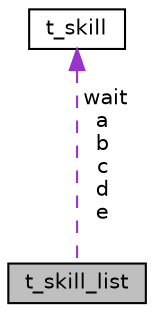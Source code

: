 digraph "t_skill_list"
{
 // INTERACTIVE_SVG=YES
  bgcolor="transparent";
  edge [fontname="Helvetica",fontsize="10",labelfontname="Helvetica",labelfontsize="10"];
  node [fontname="Helvetica",fontsize="10",shape=record];
  Node1 [label="t_skill_list",height=0.2,width=0.4,color="black", fillcolor="grey75", style="filled", fontcolor="black"];
  Node2 -> Node1 [dir="back",color="darkorchid3",fontsize="10",style="dashed",label=" wait\na\nb\nc\nd\ne" ,fontname="Helvetica"];
  Node2 [label="t_skill",height=0.2,width=0.4,color="black",URL="$structt__skill.html"];
}
